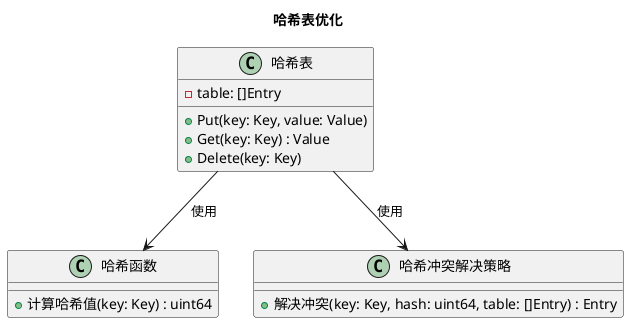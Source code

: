 @startuml

title "哈希表优化"

skinparam package {
    BorderColor Black
    BackgroundColor LightBlue
}

class "哈希函数" as HashFunc {
    + 计算哈希值(key: Key) : uint64
}

class "哈希表" as HashTable {
    - table: []Entry
    + Put(key: Key, value: Value)
    + Get(key: Key) : Value
    + Delete(key: Key)
}

class "哈希冲突解决策略" as CollisionStrategy {
    + 解决冲突(key: Key, hash: uint64, table: []Entry) : Entry
}

HashTable --> HashFunc : 使用
HashTable --> CollisionStrategy : 使用

@enduml
